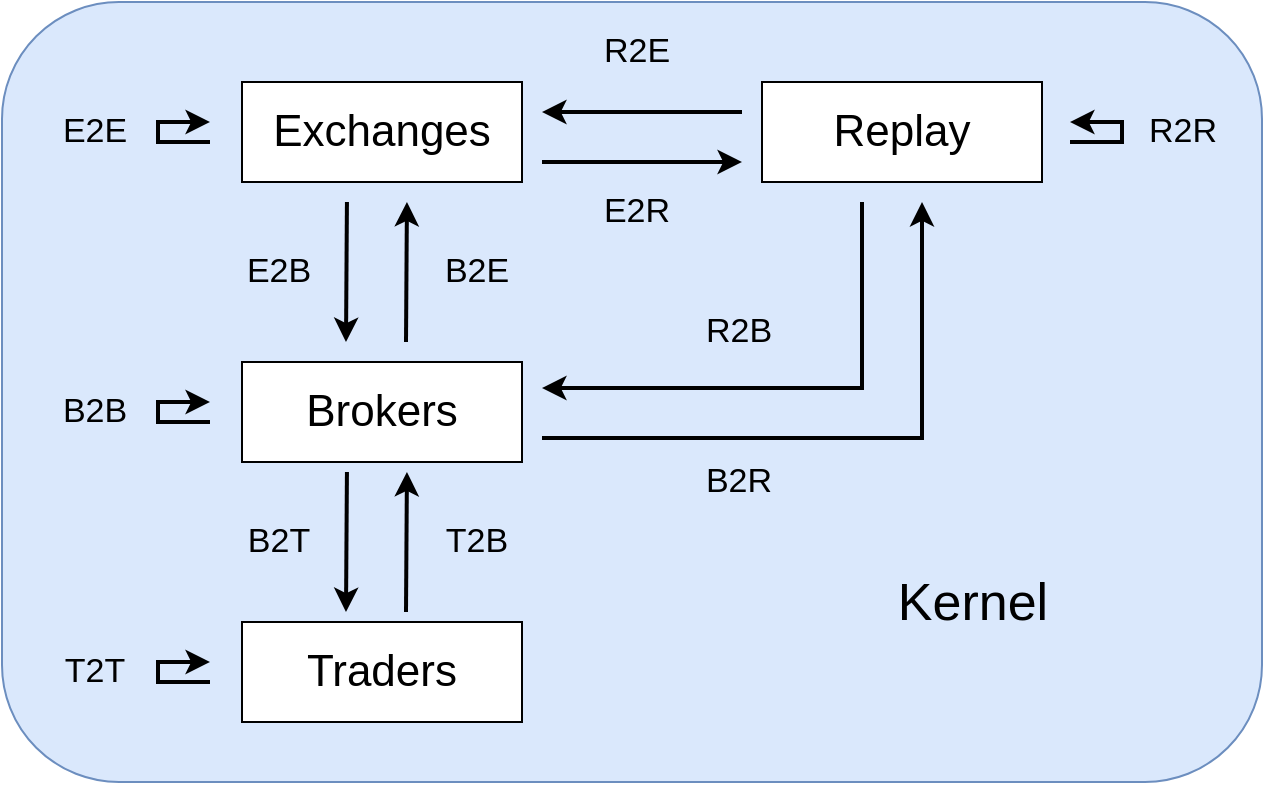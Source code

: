 <mxfile version="16.5.1" type="device"><diagram id="t1ulVa3R9QOWrmFyqkKX" name="Страница 1"><mxGraphModel dx="1053" dy="873" grid="1" gridSize="10" guides="1" tooltips="1" connect="1" arrows="1" fold="1" page="1" pageScale="1" pageWidth="827" pageHeight="1169" math="0" shadow="0"><root><mxCell id="0"/><mxCell id="1" parent="0"/><mxCell id="CkBx5LEbe7G2Ennv_OYU-1" value="" style="rounded=1;whiteSpace=wrap;html=1;fontSize=17;fillColor=#dae8fc;strokeColor=#6c8ebf;" parent="1" vertex="1"><mxGeometry x="80" y="370" width="630" height="390" as="geometry"/></mxCell><mxCell id="CkBx5LEbe7G2Ennv_OYU-2" value="" style="endArrow=classic;html=1;rounded=0;strokeWidth=2;" parent="1" edge="1"><mxGeometry width="50" height="50" relative="1" as="geometry"><mxPoint x="282" y="540" as="sourcePoint"/><mxPoint x="282.47" y="470" as="targetPoint"/></mxGeometry></mxCell><mxCell id="CkBx5LEbe7G2Ennv_OYU-3" value="" style="endArrow=classic;html=1;rounded=0;strokeWidth=2;" parent="1" edge="1"><mxGeometry width="50" height="50" relative="1" as="geometry"><mxPoint x="252.47" y="470" as="sourcePoint"/><mxPoint x="252" y="540" as="targetPoint"/></mxGeometry></mxCell><mxCell id="CkBx5LEbe7G2Ennv_OYU-4" value="B2E" style="text;html=1;align=center;verticalAlign=middle;resizable=0;points=[];autosize=1;strokeColor=none;fillColor=none;fontSize=17;" parent="1" vertex="1"><mxGeometry x="292" y="490" width="50" height="30" as="geometry"/></mxCell><mxCell id="CkBx5LEbe7G2Ennv_OYU-5" value="E2B" style="text;html=1;align=center;verticalAlign=middle;resizable=0;points=[];autosize=1;strokeColor=none;fillColor=none;fontSize=17;" parent="1" vertex="1"><mxGeometry x="193" y="490" width="50" height="30" as="geometry"/></mxCell><mxCell id="CkBx5LEbe7G2Ennv_OYU-6" value="" style="endArrow=classic;html=1;rounded=0;strokeWidth=2;" parent="1" edge="1"><mxGeometry width="50" height="50" relative="1" as="geometry"><mxPoint x="282" y="675" as="sourcePoint"/><mxPoint x="282.47" y="605" as="targetPoint"/></mxGeometry></mxCell><mxCell id="CkBx5LEbe7G2Ennv_OYU-7" value="" style="endArrow=classic;html=1;rounded=0;strokeWidth=2;" parent="1" edge="1"><mxGeometry width="50" height="50" relative="1" as="geometry"><mxPoint x="252.47" y="605" as="sourcePoint"/><mxPoint x="252" y="675" as="targetPoint"/></mxGeometry></mxCell><mxCell id="CkBx5LEbe7G2Ennv_OYU-8" value="T2B" style="text;html=1;align=center;verticalAlign=middle;resizable=0;points=[];autosize=1;strokeColor=none;fillColor=none;fontSize=17;" parent="1" vertex="1"><mxGeometry x="292" y="625" width="50" height="30" as="geometry"/></mxCell><mxCell id="CkBx5LEbe7G2Ennv_OYU-9" value="B2T" style="text;html=1;align=center;verticalAlign=middle;resizable=0;points=[];autosize=1;strokeColor=none;fillColor=none;fontSize=17;" parent="1" vertex="1"><mxGeometry x="193" y="625" width="50" height="30" as="geometry"/></mxCell><mxCell id="CkBx5LEbe7G2Ennv_OYU-10" value="E2R" style="text;html=1;align=center;verticalAlign=middle;resizable=0;points=[];autosize=1;strokeColor=none;fillColor=none;fontSize=17;" parent="1" vertex="1"><mxGeometry x="372" y="460" width="50" height="30" as="geometry"/></mxCell><mxCell id="CkBx5LEbe7G2Ennv_OYU-11" value="R2E" style="text;html=1;align=center;verticalAlign=middle;resizable=0;points=[];autosize=1;strokeColor=none;fillColor=none;fontSize=17;" parent="1" vertex="1"><mxGeometry x="372" y="380" width="50" height="30" as="geometry"/></mxCell><mxCell id="CkBx5LEbe7G2Ennv_OYU-12" value="" style="endArrow=classic;html=1;rounded=0;strokeWidth=2;" parent="1" edge="1"><mxGeometry width="50" height="50" relative="1" as="geometry"><mxPoint x="614" y="440" as="sourcePoint"/><mxPoint x="614" y="430" as="targetPoint"/><Array as="points"><mxPoint x="640" y="440"/><mxPoint x="640" y="430"/></Array></mxGeometry></mxCell><mxCell id="CkBx5LEbe7G2Ennv_OYU-13" value="R2R" style="text;html=1;align=center;verticalAlign=middle;resizable=0;points=[];autosize=1;strokeColor=none;fillColor=none;fontSize=17;" parent="1" vertex="1"><mxGeometry x="645" y="420" width="50" height="30" as="geometry"/></mxCell><mxCell id="CkBx5LEbe7G2Ennv_OYU-14" value="Exchanges" style="rounded=0;whiteSpace=wrap;html=1;fontSize=22;" parent="1" vertex="1"><mxGeometry x="200" y="410" width="140" height="50" as="geometry"/></mxCell><mxCell id="CkBx5LEbe7G2Ennv_OYU-15" value="Brokers" style="rounded=0;whiteSpace=wrap;html=1;fontSize=22;" parent="1" vertex="1"><mxGeometry x="200" y="550" width="140" height="50" as="geometry"/></mxCell><mxCell id="CkBx5LEbe7G2Ennv_OYU-16" value="Traders" style="rounded=0;whiteSpace=wrap;html=1;fontSize=22;" parent="1" vertex="1"><mxGeometry x="200" y="680" width="140" height="50" as="geometry"/></mxCell><mxCell id="CkBx5LEbe7G2Ennv_OYU-17" value="Kernel" style="text;html=1;align=center;verticalAlign=middle;resizable=0;points=[];autosize=1;strokeColor=none;fillColor=none;fontSize=26;" parent="1" vertex="1"><mxGeometry x="520" y="650" width="90" height="40" as="geometry"/></mxCell><mxCell id="CkBx5LEbe7G2Ennv_OYU-18" value="" style="endArrow=classic;html=1;rounded=0;strokeWidth=2;" parent="1" edge="1"><mxGeometry width="50" height="50" relative="1" as="geometry"><mxPoint x="510" y="470" as="sourcePoint"/><mxPoint x="350" y="563" as="targetPoint"/><Array as="points"><mxPoint x="510" y="563"/></Array></mxGeometry></mxCell><mxCell id="CkBx5LEbe7G2Ennv_OYU-19" value="" style="endArrow=none;html=1;rounded=0;strokeWidth=2;startArrow=classic;startFill=1;endFill=0;" parent="1" edge="1"><mxGeometry width="50" height="50" relative="1" as="geometry"><mxPoint x="540" y="470" as="sourcePoint"/><mxPoint x="350" y="588" as="targetPoint"/><Array as="points"><mxPoint x="540" y="588"/></Array></mxGeometry></mxCell><mxCell id="CkBx5LEbe7G2Ennv_OYU-20" value="R2B" style="text;html=1;align=center;verticalAlign=middle;resizable=0;points=[];autosize=1;strokeColor=none;fillColor=none;fontSize=17;" parent="1" vertex="1"><mxGeometry x="422.5" y="520" width="50" height="30" as="geometry"/></mxCell><mxCell id="CkBx5LEbe7G2Ennv_OYU-21" value="B2R" style="text;html=1;align=center;verticalAlign=middle;resizable=0;points=[];autosize=1;strokeColor=none;fillColor=none;fontSize=17;" parent="1" vertex="1"><mxGeometry x="422.5" y="595" width="50" height="30" as="geometry"/></mxCell><mxCell id="CkBx5LEbe7G2Ennv_OYU-22" value="Replay" style="rounded=0;whiteSpace=wrap;html=1;fontSize=22;" parent="1" vertex="1"><mxGeometry x="460" y="410" width="140" height="50" as="geometry"/></mxCell><mxCell id="CkBx5LEbe7G2Ennv_OYU-23" value="" style="endArrow=classic;html=1;rounded=0;strokeWidth=2;" parent="1" edge="1"><mxGeometry width="50" height="50" relative="1" as="geometry"><mxPoint x="450" y="425" as="sourcePoint"/><mxPoint x="350" y="425" as="targetPoint"/><Array as="points"/></mxGeometry></mxCell><mxCell id="CkBx5LEbe7G2Ennv_OYU-24" value="" style="endArrow=none;html=1;rounded=0;strokeWidth=2;startArrow=classic;startFill=1;endFill=0;" parent="1" edge="1"><mxGeometry width="50" height="50" relative="1" as="geometry"><mxPoint x="450" y="450" as="sourcePoint"/><mxPoint x="350" y="450" as="targetPoint"/><Array as="points"/></mxGeometry></mxCell><mxCell id="CkBx5LEbe7G2Ennv_OYU-27" value="" style="endArrow=classic;html=1;rounded=0;strokeWidth=2;" parent="1" edge="1"><mxGeometry width="50" height="50" relative="1" as="geometry"><mxPoint x="184" y="580" as="sourcePoint"/><mxPoint x="184" y="570" as="targetPoint"/><Array as="points"><mxPoint x="158" y="580"/><mxPoint x="158" y="570"/></Array></mxGeometry></mxCell><mxCell id="CkBx5LEbe7G2Ennv_OYU-28" value="B2B" style="text;html=1;align=center;verticalAlign=middle;resizable=0;points=[];autosize=1;strokeColor=none;fillColor=none;fontSize=17;flipV=0;flipH=1;" parent="1" vertex="1"><mxGeometry x="101" y="560" width="50" height="30" as="geometry"/></mxCell><mxCell id="CkBx5LEbe7G2Ennv_OYU-29" value="" style="endArrow=classic;html=1;rounded=0;strokeWidth=2;" parent="1" edge="1"><mxGeometry width="50" height="50" relative="1" as="geometry"><mxPoint x="184" y="440" as="sourcePoint"/><mxPoint x="184" y="430" as="targetPoint"/><Array as="points"><mxPoint x="158" y="440"/><mxPoint x="158" y="430"/></Array></mxGeometry></mxCell><mxCell id="CkBx5LEbe7G2Ennv_OYU-30" value="E2E" style="text;html=1;align=center;verticalAlign=middle;resizable=0;points=[];autosize=1;strokeColor=none;fillColor=none;fontSize=17;flipV=0;flipH=1;" parent="1" vertex="1"><mxGeometry x="101" y="420" width="50" height="30" as="geometry"/></mxCell><mxCell id="w673yDHVLYce9Ynl--Kj-1" value="" style="endArrow=classic;html=1;rounded=0;strokeWidth=2;" edge="1" parent="1"><mxGeometry width="50" height="50" relative="1" as="geometry"><mxPoint x="184" y="710.0" as="sourcePoint"/><mxPoint x="184" y="700.0" as="targetPoint"/><Array as="points"><mxPoint x="158" y="710"/><mxPoint x="158" y="700"/></Array></mxGeometry></mxCell><mxCell id="w673yDHVLYce9Ynl--Kj-2" value="T2T" style="text;html=1;align=center;verticalAlign=middle;resizable=0;points=[];autosize=1;strokeColor=none;fillColor=none;fontSize=17;flipV=0;flipH=1;" vertex="1" parent="1"><mxGeometry x="101" y="690" width="50" height="30" as="geometry"/></mxCell></root></mxGraphModel></diagram></mxfile>